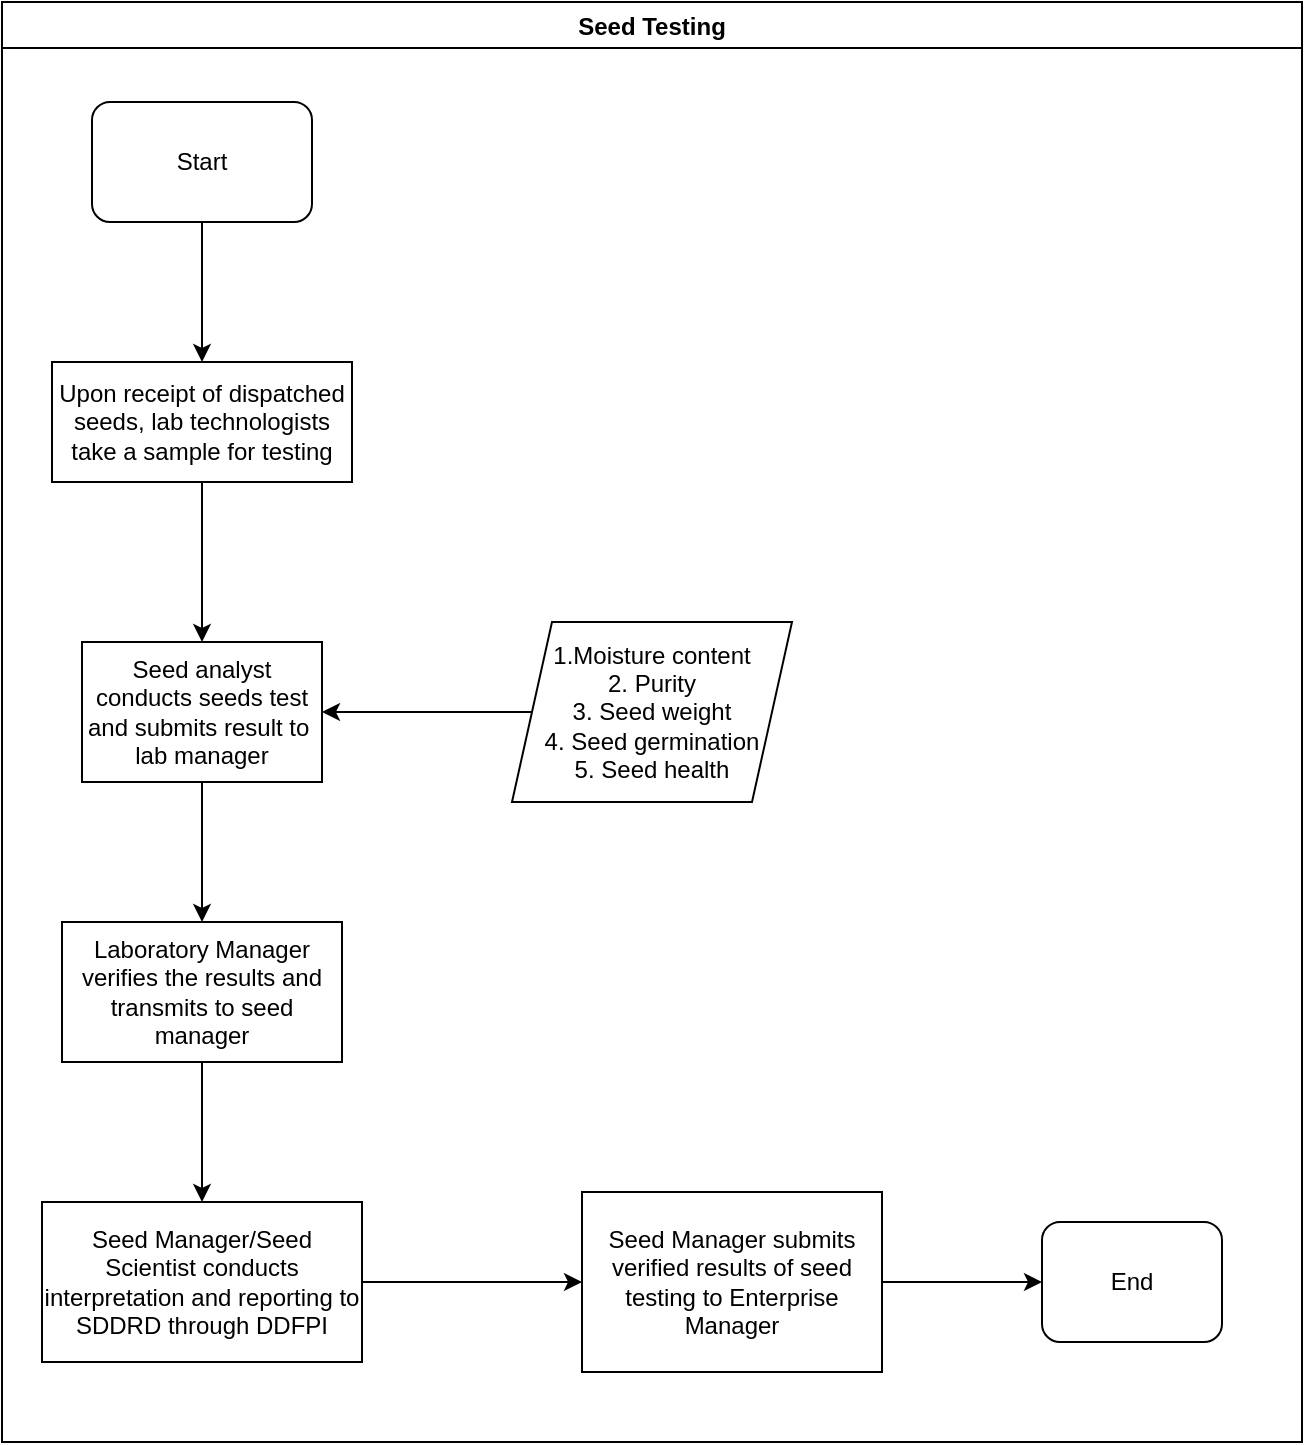 <mxfile version="14.2.7" type="github">
  <diagram id="i-jFONKdjZSPh2DqJxUB" name="Page-1">
    <mxGraphModel dx="1038" dy="547" grid="1" gridSize="10" guides="1" tooltips="1" connect="1" arrows="1" fold="1" page="1" pageScale="1" pageWidth="1169" pageHeight="827" math="0" shadow="0">
      <root>
        <mxCell id="0" />
        <mxCell id="1" parent="0" />
        <mxCell id="j3VU3WNIE-w6kk0C5rCD-1" value="Seed Testing" style="swimlane;" vertex="1" parent="1">
          <mxGeometry x="10" y="10" width="650" height="720" as="geometry" />
        </mxCell>
        <mxCell id="j3VU3WNIE-w6kk0C5rCD-2" value="Start" style="rounded=1;whiteSpace=wrap;html=1;" vertex="1" parent="j3VU3WNIE-w6kk0C5rCD-1">
          <mxGeometry x="45" y="50" width="110" height="60" as="geometry" />
        </mxCell>
        <mxCell id="j3VU3WNIE-w6kk0C5rCD-5" value="Upon receipt of dispatched seeds, lab technologists take a sample for testing" style="rounded=0;whiteSpace=wrap;html=1;" vertex="1" parent="j3VU3WNIE-w6kk0C5rCD-1">
          <mxGeometry x="25" y="180" width="150" height="60" as="geometry" />
        </mxCell>
        <mxCell id="j3VU3WNIE-w6kk0C5rCD-4" value="" style="edgeStyle=orthogonalEdgeStyle;rounded=0;orthogonalLoop=1;jettySize=auto;html=1;" edge="1" parent="j3VU3WNIE-w6kk0C5rCD-1" source="j3VU3WNIE-w6kk0C5rCD-2" target="j3VU3WNIE-w6kk0C5rCD-5">
          <mxGeometry relative="1" as="geometry">
            <mxPoint x="100" y="180" as="targetPoint" />
          </mxGeometry>
        </mxCell>
        <mxCell id="j3VU3WNIE-w6kk0C5rCD-8" value="&lt;div&gt;1.Moisture content&lt;/div&gt;&lt;div&gt;2. Purity&lt;/div&gt;&lt;div&gt;3. Seed weight&lt;/div&gt;&lt;div&gt;4. Seed germination&lt;/div&gt;&lt;div&gt;5. Seed health&lt;br&gt;&lt;/div&gt;" style="shape=parallelogram;perimeter=parallelogramPerimeter;whiteSpace=wrap;html=1;fixedSize=1;" vertex="1" parent="j3VU3WNIE-w6kk0C5rCD-1">
          <mxGeometry x="255" y="310" width="140" height="90" as="geometry" />
        </mxCell>
        <mxCell id="j3VU3WNIE-w6kk0C5rCD-19" value="Seed Manager/Seed Scientist conducts interpretation and reporting to SDDRD through DDFPI" style="rounded=0;whiteSpace=wrap;html=1;" vertex="1" parent="j3VU3WNIE-w6kk0C5rCD-1">
          <mxGeometry x="20" y="600" width="160" height="80" as="geometry" />
        </mxCell>
        <mxCell id="j3VU3WNIE-w6kk0C5rCD-20" value="Seed Manager submits verified results of seed testing to Enterprise Manager" style="whiteSpace=wrap;html=1;rounded=0;" vertex="1" parent="j3VU3WNIE-w6kk0C5rCD-1">
          <mxGeometry x="290" y="595" width="150" height="90" as="geometry" />
        </mxCell>
        <mxCell id="j3VU3WNIE-w6kk0C5rCD-21" value="" style="edgeStyle=orthogonalEdgeStyle;rounded=0;orthogonalLoop=1;jettySize=auto;html=1;" edge="1" parent="j3VU3WNIE-w6kk0C5rCD-1" source="j3VU3WNIE-w6kk0C5rCD-19" target="j3VU3WNIE-w6kk0C5rCD-20">
          <mxGeometry relative="1" as="geometry" />
        </mxCell>
        <mxCell id="j3VU3WNIE-w6kk0C5rCD-24" value="End" style="rounded=1;whiteSpace=wrap;html=1;" vertex="1" parent="j3VU3WNIE-w6kk0C5rCD-1">
          <mxGeometry x="520" y="610" width="90" height="60" as="geometry" />
        </mxCell>
        <mxCell id="j3VU3WNIE-w6kk0C5rCD-23" value="" style="edgeStyle=orthogonalEdgeStyle;rounded=0;orthogonalLoop=1;jettySize=auto;html=1;" edge="1" parent="j3VU3WNIE-w6kk0C5rCD-1" source="j3VU3WNIE-w6kk0C5rCD-20" target="j3VU3WNIE-w6kk0C5rCD-24">
          <mxGeometry relative="1" as="geometry">
            <mxPoint x="535" y="640" as="targetPoint" />
          </mxGeometry>
        </mxCell>
        <mxCell id="j3VU3WNIE-w6kk0C5rCD-6" value="Seed analyst conducts seeds test and submits result to&amp;nbsp; lab manager" style="whiteSpace=wrap;html=1;rounded=0;" vertex="1" parent="j3VU3WNIE-w6kk0C5rCD-1">
          <mxGeometry x="40" y="320" width="120" height="70" as="geometry" />
        </mxCell>
        <mxCell id="j3VU3WNIE-w6kk0C5rCD-7" value="" style="edgeStyle=orthogonalEdgeStyle;rounded=0;orthogonalLoop=1;jettySize=auto;html=1;" edge="1" parent="j3VU3WNIE-w6kk0C5rCD-1" source="j3VU3WNIE-w6kk0C5rCD-5" target="j3VU3WNIE-w6kk0C5rCD-6">
          <mxGeometry relative="1" as="geometry" />
        </mxCell>
        <mxCell id="j3VU3WNIE-w6kk0C5rCD-9" value="" style="edgeStyle=orthogonalEdgeStyle;rounded=0;orthogonalLoop=1;jettySize=auto;html=1;" edge="1" parent="j3VU3WNIE-w6kk0C5rCD-1" source="j3VU3WNIE-w6kk0C5rCD-8" target="j3VU3WNIE-w6kk0C5rCD-6">
          <mxGeometry relative="1" as="geometry" />
        </mxCell>
        <mxCell id="j3VU3WNIE-w6kk0C5rCD-13" value="" style="edgeStyle=orthogonalEdgeStyle;rounded=0;orthogonalLoop=1;jettySize=auto;html=1;" edge="1" parent="j3VU3WNIE-w6kk0C5rCD-1" source="j3VU3WNIE-w6kk0C5rCD-10" target="j3VU3WNIE-w6kk0C5rCD-19">
          <mxGeometry relative="1" as="geometry">
            <mxPoint x="100" y="590" as="targetPoint" />
          </mxGeometry>
        </mxCell>
        <mxCell id="j3VU3WNIE-w6kk0C5rCD-10" value="Laboratory Manager verifies the results and transmits to seed manager" style="whiteSpace=wrap;html=1;rounded=0;" vertex="1" parent="j3VU3WNIE-w6kk0C5rCD-1">
          <mxGeometry x="30" y="460" width="140" height="70" as="geometry" />
        </mxCell>
        <mxCell id="j3VU3WNIE-w6kk0C5rCD-11" value="" style="edgeStyle=orthogonalEdgeStyle;rounded=0;orthogonalLoop=1;jettySize=auto;html=1;" edge="1" parent="j3VU3WNIE-w6kk0C5rCD-1" source="j3VU3WNIE-w6kk0C5rCD-6" target="j3VU3WNIE-w6kk0C5rCD-10">
          <mxGeometry relative="1" as="geometry" />
        </mxCell>
      </root>
    </mxGraphModel>
  </diagram>
</mxfile>
